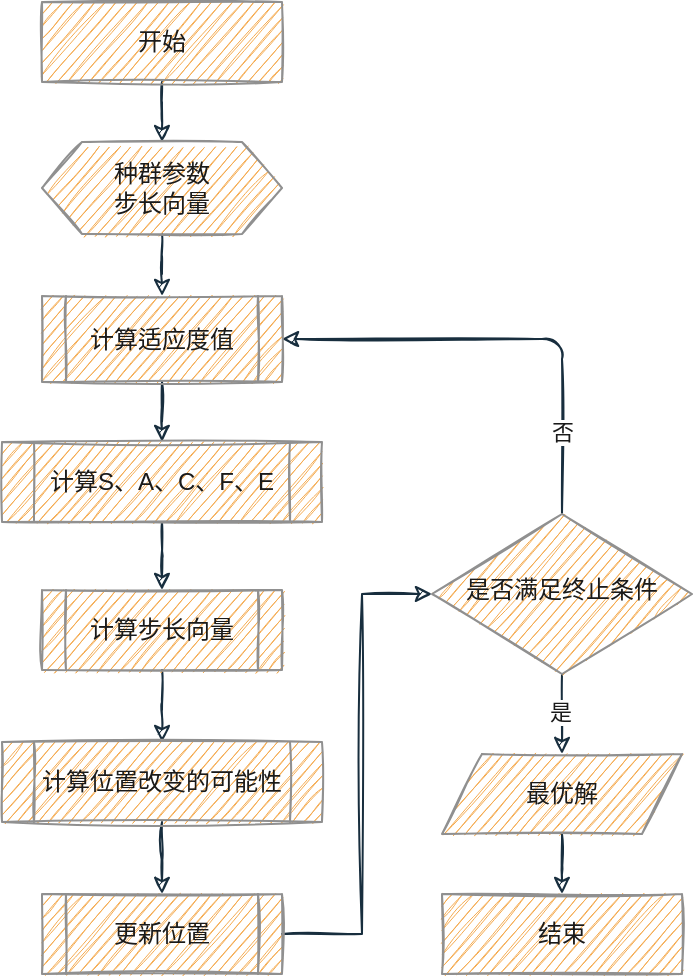 <mxfile version="16.5.6" type="github">
  <diagram id="C5RBs43oDa-KdzZeNtuy" name="Page-1">
    <mxGraphModel dx="1298" dy="654" grid="1" gridSize="10" guides="1" tooltips="1" connect="1" arrows="1" fold="1" page="1" pageScale="1" pageWidth="827" pageHeight="1169" background="none" math="0" shadow="0">
      <root>
        <mxCell id="WIyWlLk6GJQsqaUBKTNV-0" />
        <mxCell id="WIyWlLk6GJQsqaUBKTNV-1" parent="WIyWlLk6GJQsqaUBKTNV-0" />
        <mxCell id="bW9ENUSjx357nEFcthER-5" style="edgeStyle=orthogonalEdgeStyle;rounded=0;orthogonalLoop=1;jettySize=auto;html=1;entryX=0.5;entryY=0;entryDx=0;entryDy=0;sketch=1;labelBackgroundColor=#EEEEEE;strokeColor=#182E3E;fontColor=#1A1A1A;" edge="1" parent="WIyWlLk6GJQsqaUBKTNV-1" source="WIyWlLk6GJQsqaUBKTNV-3" target="bW9ENUSjx357nEFcthER-4">
          <mxGeometry relative="1" as="geometry" />
        </mxCell>
        <mxCell id="WIyWlLk6GJQsqaUBKTNV-3" value="开始" style="rounded=0;whiteSpace=wrap;html=1;fontSize=12;glass=0;strokeWidth=1;shadow=0;sketch=1;fillColor=#F5AB50;strokeColor=#909090;fontColor=#1A1A1A;" parent="WIyWlLk6GJQsqaUBKTNV-1" vertex="1">
          <mxGeometry x="160" y="80" width="120" height="40" as="geometry" />
        </mxCell>
        <mxCell id="bW9ENUSjx357nEFcthER-25" value="" style="edgeStyle=orthogonalEdgeStyle;rounded=0;orthogonalLoop=1;jettySize=auto;html=1;sketch=1;labelBackgroundColor=#EEEEEE;strokeColor=#182E3E;fontColor=#1A1A1A;" edge="1" parent="WIyWlLk6GJQsqaUBKTNV-1" source="WIyWlLk6GJQsqaUBKTNV-6" target="bW9ENUSjx357nEFcthER-24">
          <mxGeometry relative="1" as="geometry">
            <Array as="points">
              <mxPoint x="420" y="470" />
              <mxPoint x="420" y="470" />
            </Array>
          </mxGeometry>
        </mxCell>
        <mxCell id="bW9ENUSjx357nEFcthER-34" value="是" style="edgeLabel;html=1;align=center;verticalAlign=middle;resizable=0;points=[];fontColor=#1A1A1A;" vertex="1" connectable="0" parent="bW9ENUSjx357nEFcthER-25">
          <mxGeometry x="0.226" y="-1" relative="1" as="geometry">
            <mxPoint y="-6" as="offset" />
          </mxGeometry>
        </mxCell>
        <mxCell id="bW9ENUSjx357nEFcthER-31" style="edgeStyle=orthogonalEdgeStyle;curved=0;rounded=1;sketch=1;orthogonalLoop=1;jettySize=auto;html=1;exitX=0.5;exitY=0;exitDx=0;exitDy=0;entryX=1;entryY=0.5;entryDx=0;entryDy=0;fontColor=#1A1A1A;strokeColor=#182E3E;" edge="1" parent="WIyWlLk6GJQsqaUBKTNV-1" source="WIyWlLk6GJQsqaUBKTNV-6" target="bW9ENUSjx357nEFcthER-6">
          <mxGeometry relative="1" as="geometry" />
        </mxCell>
        <mxCell id="bW9ENUSjx357nEFcthER-32" value="否" style="edgeLabel;html=1;align=center;verticalAlign=middle;resizable=0;points=[];fontColor=#1A1A1A;" vertex="1" connectable="0" parent="bW9ENUSjx357nEFcthER-31">
          <mxGeometry x="-0.046" relative="1" as="geometry">
            <mxPoint x="21" y="46" as="offset" />
          </mxGeometry>
        </mxCell>
        <mxCell id="WIyWlLk6GJQsqaUBKTNV-6" value="是否满足终止条件" style="rhombus;whiteSpace=wrap;html=1;shadow=0;fontFamily=Helvetica;fontSize=12;align=center;strokeWidth=1;spacing=6;spacingTop=-4;sketch=1;rounded=0;fillColor=#F5AB50;strokeColor=#909090;fontColor=#1A1A1A;" parent="WIyWlLk6GJQsqaUBKTNV-1" vertex="1">
          <mxGeometry x="355" y="336" width="130" height="80" as="geometry" />
        </mxCell>
        <mxCell id="bW9ENUSjx357nEFcthER-7" value="" style="edgeStyle=orthogonalEdgeStyle;rounded=0;orthogonalLoop=1;jettySize=auto;html=1;sketch=1;labelBackgroundColor=#EEEEEE;strokeColor=#182E3E;fontColor=#1A1A1A;" edge="1" parent="WIyWlLk6GJQsqaUBKTNV-1" source="bW9ENUSjx357nEFcthER-4" target="bW9ENUSjx357nEFcthER-6">
          <mxGeometry relative="1" as="geometry" />
        </mxCell>
        <mxCell id="bW9ENUSjx357nEFcthER-4" value="种群参数&lt;br&gt;步长向量" style="shape=hexagon;perimeter=hexagonPerimeter2;whiteSpace=wrap;html=1;fixedSize=1;size=20;sketch=1;rounded=0;fillColor=#F5AB50;strokeColor=#909090;fontColor=#1A1A1A;" vertex="1" parent="WIyWlLk6GJQsqaUBKTNV-1">
          <mxGeometry x="160" y="150" width="120" height="46" as="geometry" />
        </mxCell>
        <mxCell id="bW9ENUSjx357nEFcthER-20" style="edgeStyle=orthogonalEdgeStyle;rounded=0;orthogonalLoop=1;jettySize=auto;html=1;entryX=0.5;entryY=0;entryDx=0;entryDy=0;sketch=1;labelBackgroundColor=#EEEEEE;strokeColor=#182E3E;fontColor=#1A1A1A;" edge="1" parent="WIyWlLk6GJQsqaUBKTNV-1" source="bW9ENUSjx357nEFcthER-6" target="bW9ENUSjx357nEFcthER-10">
          <mxGeometry relative="1" as="geometry" />
        </mxCell>
        <mxCell id="bW9ENUSjx357nEFcthER-6" value="计算适应度值" style="shape=process;whiteSpace=wrap;html=1;backgroundOutline=1;sketch=1;rounded=0;fillColor=#F5AB50;strokeColor=#909090;fontColor=#1A1A1A;" vertex="1" parent="WIyWlLk6GJQsqaUBKTNV-1">
          <mxGeometry x="160" y="227" width="120" height="43" as="geometry" />
        </mxCell>
        <mxCell id="bW9ENUSjx357nEFcthER-15" value="" style="edgeStyle=orthogonalEdgeStyle;rounded=0;orthogonalLoop=1;jettySize=auto;html=1;sketch=1;labelBackgroundColor=#EEEEEE;strokeColor=#182E3E;fontColor=#1A1A1A;" edge="1" parent="WIyWlLk6GJQsqaUBKTNV-1" source="bW9ENUSjx357nEFcthER-10" target="bW9ENUSjx357nEFcthER-14">
          <mxGeometry relative="1" as="geometry" />
        </mxCell>
        <mxCell id="bW9ENUSjx357nEFcthER-10" value="计算S、A、C、F、E" style="shape=process;whiteSpace=wrap;html=1;backgroundOutline=1;sketch=1;rounded=0;fillColor=#F5AB50;strokeColor=#909090;fontColor=#1A1A1A;" vertex="1" parent="WIyWlLk6GJQsqaUBKTNV-1">
          <mxGeometry x="140" y="300" width="160" height="40" as="geometry" />
        </mxCell>
        <mxCell id="bW9ENUSjx357nEFcthER-17" value="" style="edgeStyle=orthogonalEdgeStyle;rounded=0;orthogonalLoop=1;jettySize=auto;html=1;sketch=1;labelBackgroundColor=#EEEEEE;strokeColor=#182E3E;fontColor=#1A1A1A;" edge="1" parent="WIyWlLk6GJQsqaUBKTNV-1" source="bW9ENUSjx357nEFcthER-14" target="bW9ENUSjx357nEFcthER-16">
          <mxGeometry relative="1" as="geometry" />
        </mxCell>
        <mxCell id="bW9ENUSjx357nEFcthER-14" value="计算步长向量" style="shape=process;whiteSpace=wrap;html=1;backgroundOutline=1;sketch=1;rounded=0;fillColor=#F5AB50;strokeColor=#909090;fontColor=#1A1A1A;" vertex="1" parent="WIyWlLk6GJQsqaUBKTNV-1">
          <mxGeometry x="160" y="374" width="120" height="40" as="geometry" />
        </mxCell>
        <mxCell id="bW9ENUSjx357nEFcthER-19" value="" style="edgeStyle=orthogonalEdgeStyle;rounded=0;orthogonalLoop=1;jettySize=auto;html=1;sketch=1;labelBackgroundColor=#EEEEEE;strokeColor=#182E3E;fontColor=#1A1A1A;" edge="1" parent="WIyWlLk6GJQsqaUBKTNV-1" source="bW9ENUSjx357nEFcthER-16" target="bW9ENUSjx357nEFcthER-18">
          <mxGeometry relative="1" as="geometry" />
        </mxCell>
        <mxCell id="bW9ENUSjx357nEFcthER-16" value="计算位置改变的可能性" style="shape=process;whiteSpace=wrap;html=1;backgroundOutline=1;sketch=1;rounded=0;fillColor=#F5AB50;strokeColor=#909090;fontColor=#1A1A1A;" vertex="1" parent="WIyWlLk6GJQsqaUBKTNV-1">
          <mxGeometry x="140" y="450" width="160" height="40" as="geometry" />
        </mxCell>
        <mxCell id="bW9ENUSjx357nEFcthER-22" style="edgeStyle=orthogonalEdgeStyle;rounded=0;orthogonalLoop=1;jettySize=auto;html=1;entryX=0;entryY=0.5;entryDx=0;entryDy=0;sketch=1;labelBackgroundColor=#EEEEEE;strokeColor=#182E3E;fontColor=#1A1A1A;" edge="1" parent="WIyWlLk6GJQsqaUBKTNV-1" source="bW9ENUSjx357nEFcthER-18" target="WIyWlLk6GJQsqaUBKTNV-6">
          <mxGeometry relative="1" as="geometry">
            <Array as="points">
              <mxPoint x="320" y="546" />
              <mxPoint x="320" y="376" />
            </Array>
          </mxGeometry>
        </mxCell>
        <mxCell id="bW9ENUSjx357nEFcthER-18" value="更新位置" style="shape=process;whiteSpace=wrap;html=1;backgroundOutline=1;sketch=1;rounded=0;fillColor=#F5AB50;strokeColor=#909090;fontColor=#1A1A1A;" vertex="1" parent="WIyWlLk6GJQsqaUBKTNV-1">
          <mxGeometry x="160" y="526" width="120" height="40" as="geometry" />
        </mxCell>
        <mxCell id="bW9ENUSjx357nEFcthER-27" value="" style="edgeStyle=orthogonalEdgeStyle;rounded=0;orthogonalLoop=1;jettySize=auto;html=1;sketch=1;labelBackgroundColor=#EEEEEE;strokeColor=#182E3E;fontColor=#1A1A1A;" edge="1" parent="WIyWlLk6GJQsqaUBKTNV-1" source="bW9ENUSjx357nEFcthER-24" target="bW9ENUSjx357nEFcthER-26">
          <mxGeometry relative="1" as="geometry" />
        </mxCell>
        <mxCell id="bW9ENUSjx357nEFcthER-24" value="最优解" style="shape=parallelogram;perimeter=parallelogramPerimeter;whiteSpace=wrap;html=1;fixedSize=1;sketch=1;rounded=0;fillColor=#F5AB50;strokeColor=#909090;fontColor=#1A1A1A;" vertex="1" parent="WIyWlLk6GJQsqaUBKTNV-1">
          <mxGeometry x="360" y="456" width="120" height="40" as="geometry" />
        </mxCell>
        <mxCell id="bW9ENUSjx357nEFcthER-26" value="结束" style="rounded=0;whiteSpace=wrap;html=1;fontSize=12;glass=0;strokeWidth=1;shadow=0;sketch=1;fillColor=#F5AB50;strokeColor=#909090;fontColor=#1A1A1A;" vertex="1" parent="WIyWlLk6GJQsqaUBKTNV-1">
          <mxGeometry x="360" y="526" width="120" height="40" as="geometry" />
        </mxCell>
      </root>
    </mxGraphModel>
  </diagram>
</mxfile>
